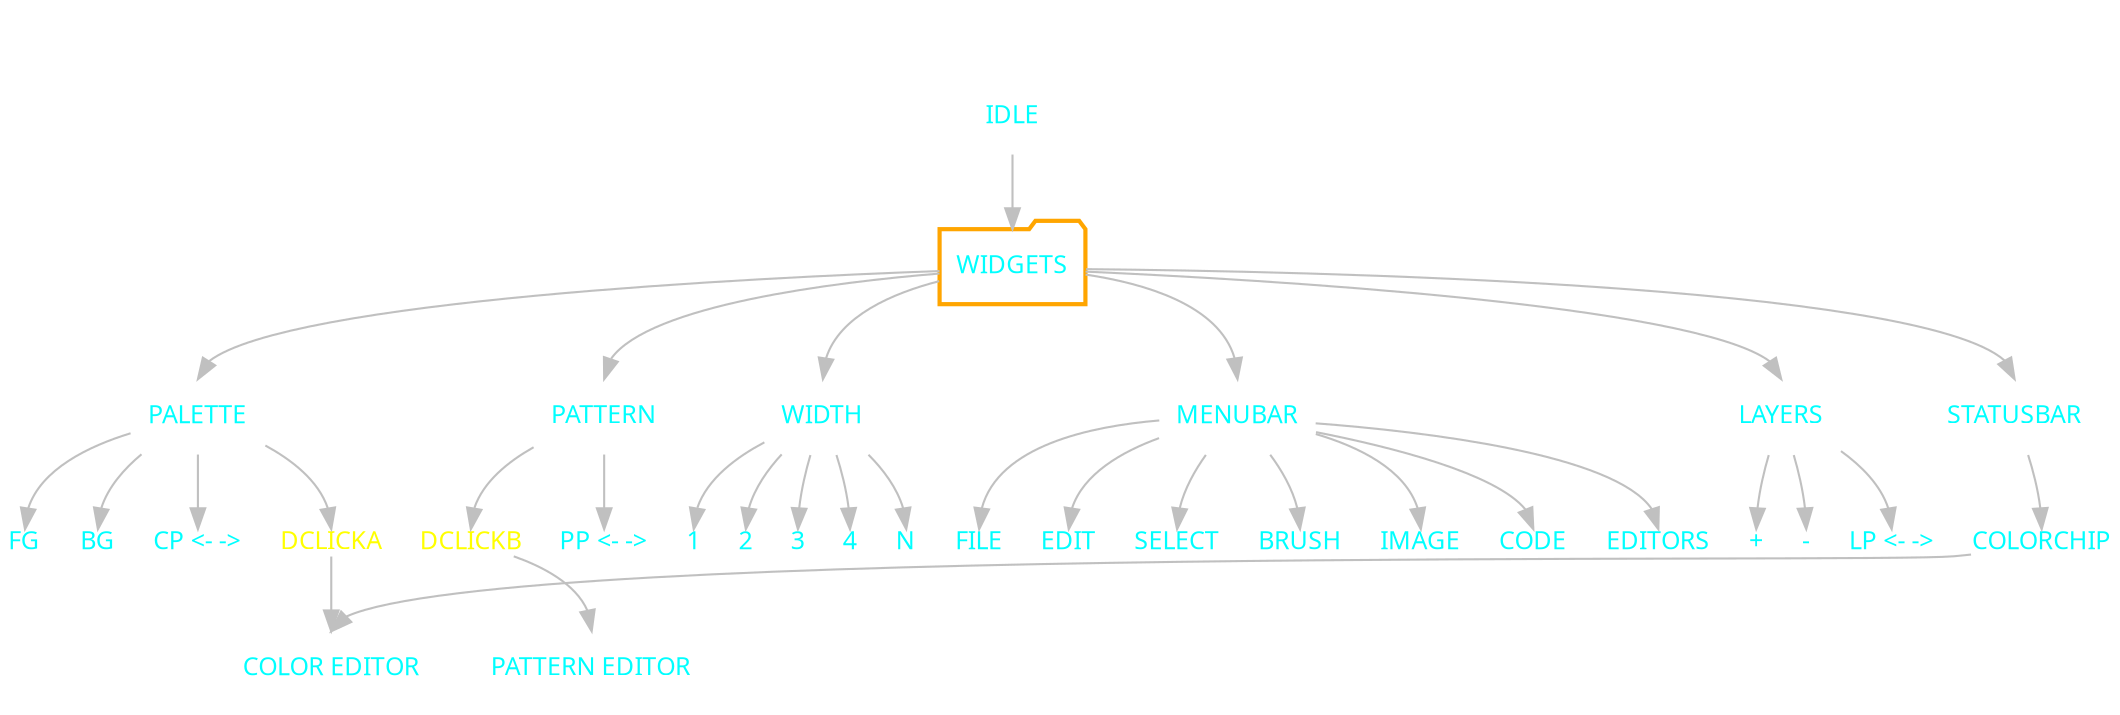 digraph G {
    label="DRAW UI WIDGETS STATES" labelloc=t labeljust=c
    ordering=out
    fontcolor=white fontsize=24.0 fontname="Fira Code Retina"
    splines=true
    bgcolor=transparent
	edge [
		color=gray arrowhead=none arrowtail=none
        headport=n

	];
  	node [
  		color=white shape=rect
  		fontname="Fira Code Retina", fontsize=12.0, fontcolor=cyan
  	]; 

    { node [shape=rect]; IDLE }
    { node [shape=folder color=orange penwidth=2]; WIDGETS }

    { edge [arrowhead=normal]; node [shape=rect];
        IDLE -> WIDGETS;
        WIDGETS -> PALETTE, PATTERN, WIDTH, MENUBAR, LAYERS, STATUSBAR;
        { node [shape=plain]; 
            PALETTE -> FG, BG, "CP <- ->"
            PALETTE -> { node [fontcolor=yellow]; DCLICKA } -> { node [shape=box3d]; "COLOR EDITOR" }
            PATTERN -> "PP <- ->"
            PATTERN -> { node [fontcolor=yellow]; DCLICKB } -> { node [shape=box3d]; "PATTERN EDITOR" }
            WIDTH -> 1, 2, 3, 4, N
            MENUBAR -> FILE, EDIT, SELECT, BRUSH, IMAGE, CODE, EDITORS
            LAYERS -> "+", "-", "LP <- ->"
            STATUSBAR -> COLORCHIP -> "COLOR EDITOR"
        }

    }
}

